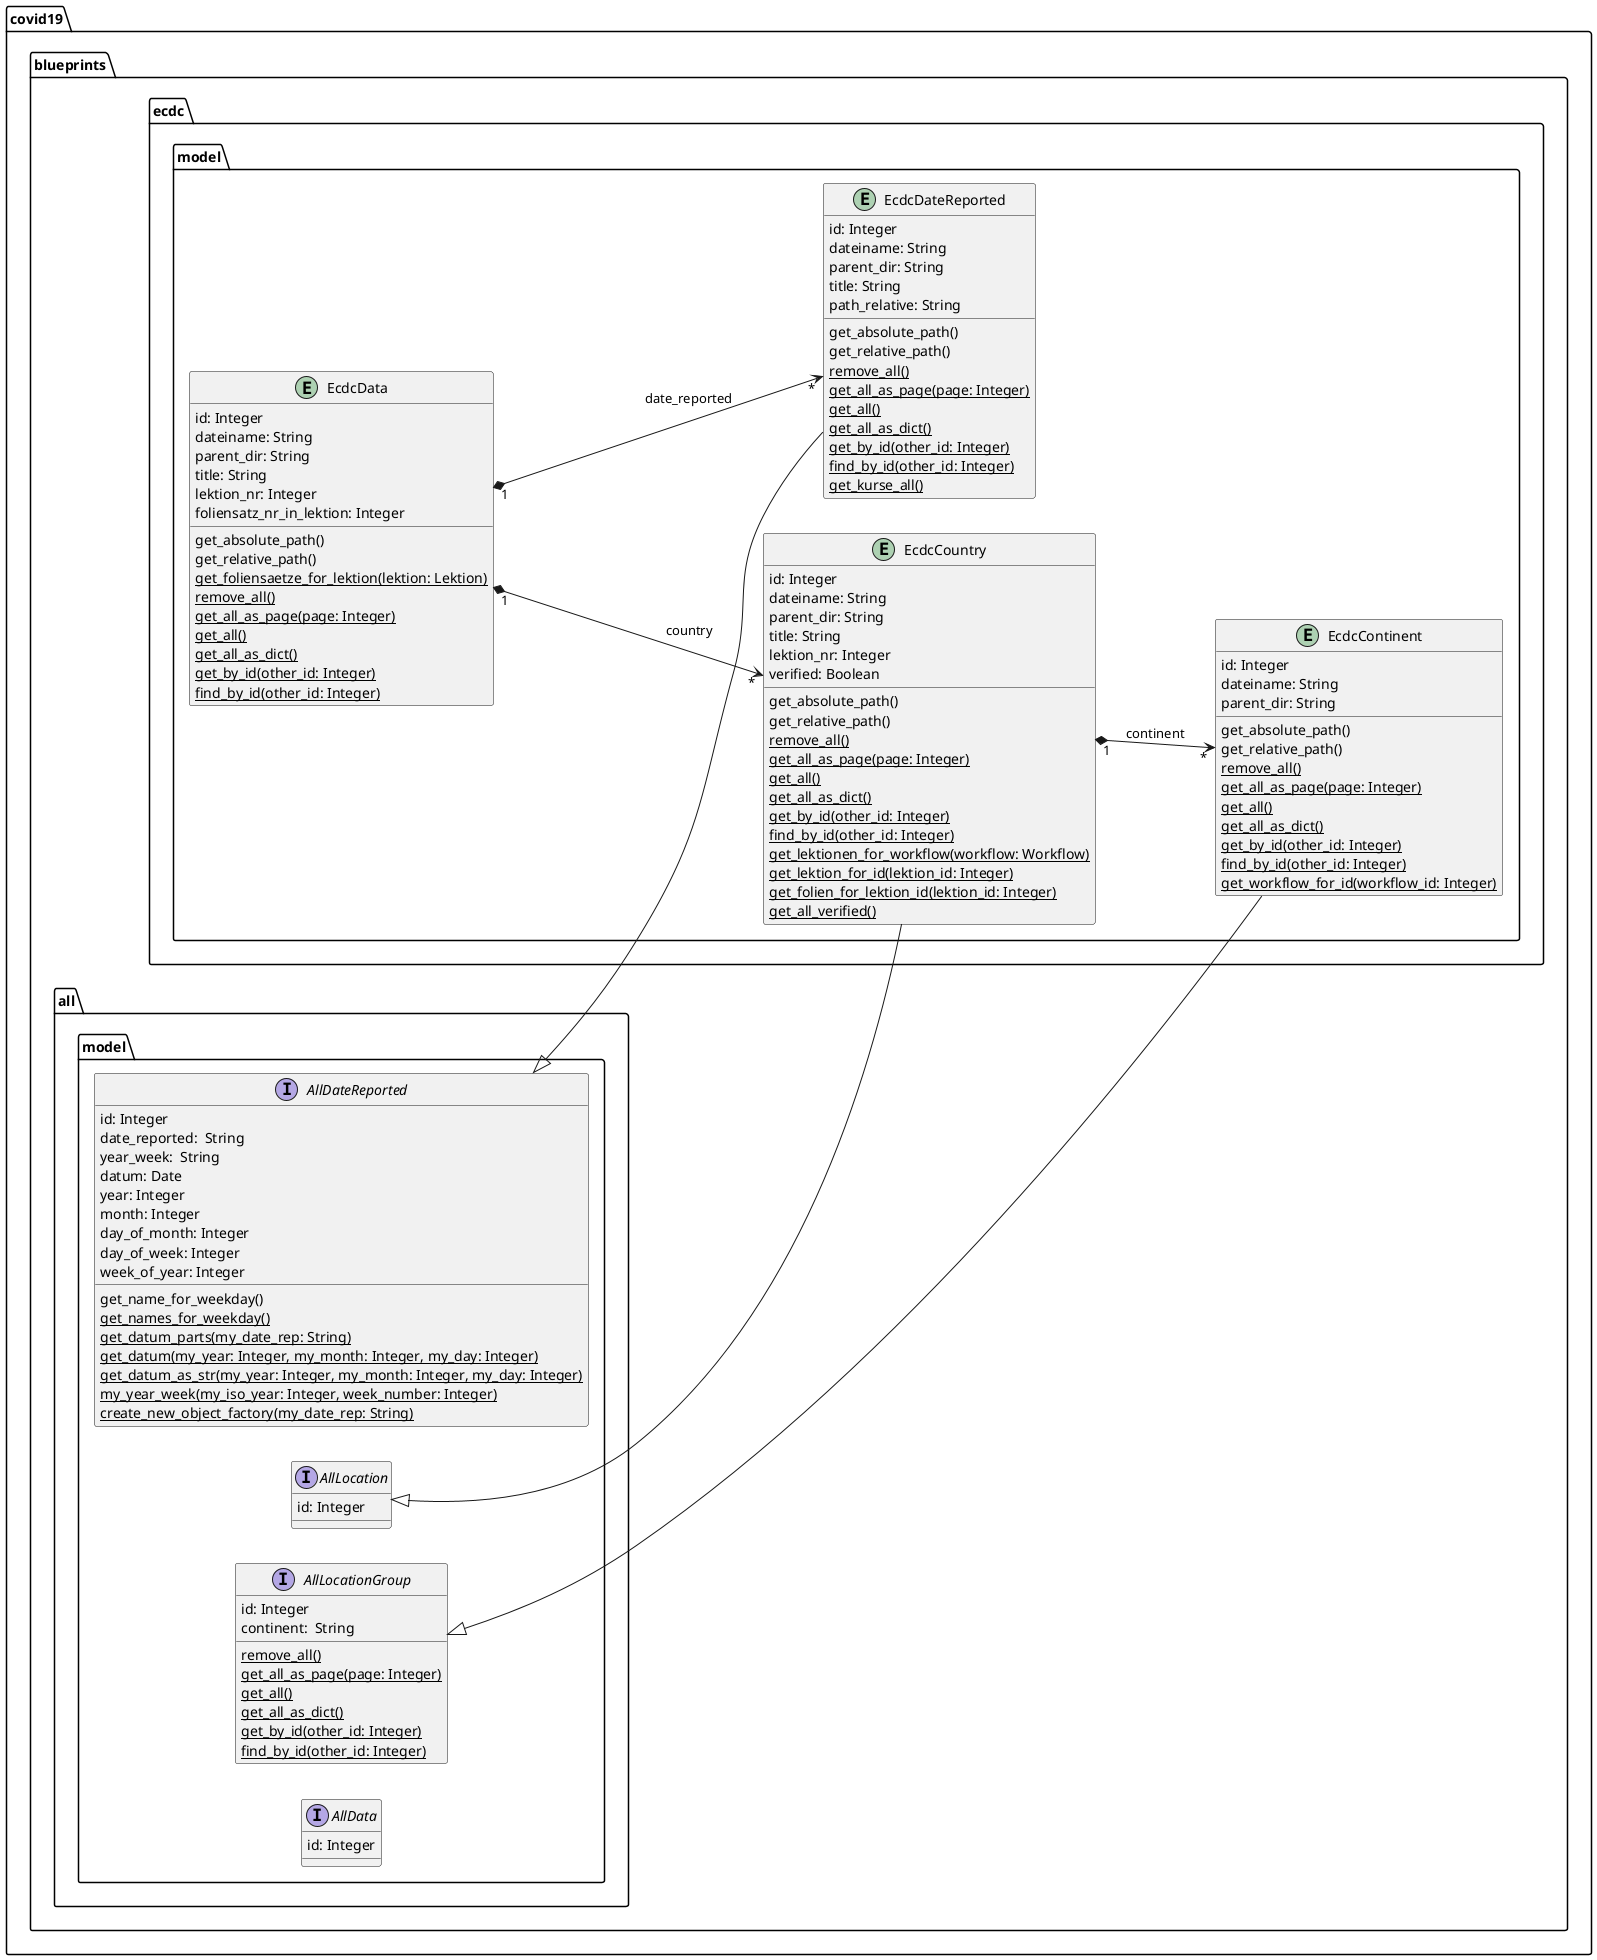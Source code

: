 @startuml
left to right direction

package covid19.blueprints.all.model {

	interface AllDateReported {
	    id: Integer
		date_reported:  String
	    year_week:  String
	    datum: Date
	    year: Integer
	    month: Integer
	    day_of_month: Integer
	    day_of_week: Integer
	    week_of_year: Integer
		get_name_for_weekday()
		{classifier} get_names_for_weekday()
		{classifier} get_datum_parts(my_date_rep: String)
		{classifier} get_datum(my_year: Integer, my_month: Integer, my_day: Integer)
		{classifier} get_datum_as_str(my_year: Integer, my_month: Integer, my_day: Integer)
		{classifier} my_year_week(my_iso_year: Integer, week_number: Integer)
		{classifier} create_new_object_factory(my_date_rep: String)
	}

	interface AllLocationGroup {
	    id: Integer
	    continent:  String
	    {classifier} remove_all()
	    {classifier} get_all_as_page(page: Integer)
	    {classifier} get_all()
	    {classifier} get_all_as_dict()
	    {classifier} get_by_id(other_id: Integer)
	    {classifier} find_by_id(other_id: Integer)
	}

	interface AllLocation {
	    id: Integer
    }

	interface AllData {
	    id: Integer
	}

}

package covid19.blueprints.ecdc.model {

	entity EcdcDateReported {
	    id: Integer
	    dateiname: String
	    parent_dir: String
	    title: String
	    path_relative: String
	    get_absolute_path()
	    get_relative_path()
	    {classifier} remove_all()
	    {classifier} get_all_as_page(page: Integer)
	    {classifier} get_all()
	    {classifier} get_all_as_dict()
	    {classifier} get_by_id(other_id: Integer)
	    {classifier} find_by_id(other_id: Integer)
	    {classifier} get_kurse_all()
	}

	entity EcdcContinent {
	    id: Integer
	    dateiname: String
	    parent_dir: String
	    get_absolute_path()
	    get_relative_path()
	    {classifier} remove_all()
	    {classifier} get_all_as_page(page: Integer)
	    {classifier} get_all()
	    {classifier} get_all_as_dict()
	    {classifier} get_by_id(other_id: Integer)
	    {classifier} find_by_id(other_id: Integer)
	    {classifier} get_workflow_for_id(workflow_id: Integer)
	}

	entity EcdcCountry {
	    id: Integer
	    dateiname: String
	    parent_dir: String
	    title: String
	    lektion_nr: Integer
	    verified: Boolean
	    get_absolute_path()
	    get_relative_path()
	    {classifier} remove_all()
	    {classifier} get_all_as_page(page: Integer)
	    {classifier} get_all()
	    {classifier} get_all_as_dict()
	    {classifier} get_by_id(other_id: Integer)
	    {classifier} find_by_id(other_id: Integer)
	    {classifier} get_lektionen_for_workflow(workflow: Workflow)
	    {classifier} get_lektion_for_id(lektion_id: Integer)
	    {classifier} get_folien_for_lektion_id(lektion_id: Integer)
	    {classifier} get_all_verified()
	}

	entity EcdcData {
	    id: Integer
	    dateiname: String
	    parent_dir: String
	    title: String
	    lektion_nr: Integer
	    foliensatz_nr_in_lektion: Integer
	    get_absolute_path()
	    get_relative_path()
	    {classifier} get_foliensaetze_for_lektion(lektion: Lektion)
	    {classifier} remove_all()
	    {classifier} get_all_as_page(page: Integer)
	    {classifier} get_all()
	    {classifier} get_all_as_dict()
	    {classifier} get_by_id(other_id: Integer)
	    {classifier} find_by_id(other_id: Integer)
	}
}

AllDateReported <|-- EcdcDateReported
AllLocationGroup <|-- EcdcContinent
AllLocation <|-- EcdcCountry

EcdcCountry "1" *--> "*" EcdcContinent: continent
EcdcData "1" *--> "*" EcdcCountry: country
EcdcData "1" *--> "*" EcdcDateReported: date_reported

@enduml
